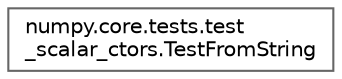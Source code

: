digraph "Graphical Class Hierarchy"
{
 // LATEX_PDF_SIZE
  bgcolor="transparent";
  edge [fontname=Helvetica,fontsize=10,labelfontname=Helvetica,labelfontsize=10];
  node [fontname=Helvetica,fontsize=10,shape=box,height=0.2,width=0.4];
  rankdir="LR";
  Node0 [id="Node000000",label="numpy.core.tests.test\l_scalar_ctors.TestFromString",height=0.2,width=0.4,color="grey40", fillcolor="white", style="filled",URL="$d7/da2/classnumpy_1_1core_1_1tests_1_1test__scalar__ctors_1_1TestFromString.html",tooltip=" "];
}
